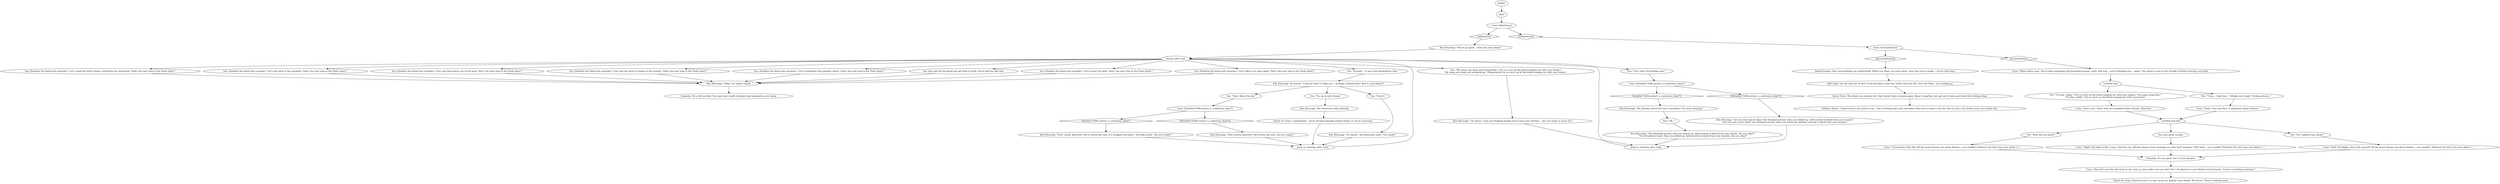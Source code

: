 # SEAFORT INT / AFTERDOLORES TALK
# Load to this from dream seafort dolores dei dialogue end.
# ==================================================
digraph G {
	  0 [label="START"];
	  1 [label="input"];
	  2 [label="You: (Swallow the blood and conclude.) \"Let's comb the entire island, centimetre by centimetre. That's the next step in the *task chain*.\""];
	  3 [label="You: \"Oh...\""];
	  4 [label="You: (Swallow the blood and conclude.) \"Let's get back to the mainland. That's the next step in the *task chain*.\""];
	  5 [label="Half Light: Get the fuck out of here. Fuck this place, fuck this world, fuck this life, fuck this body -- just fucking go."];
	  6 [label="You: \"Yeah. About the job.\""];
	  7 [label="resting_after_hub"];
	  8 [label="You: \"Let's solve the fucking case.\""];
	  9 [label="Cuno: Variable[\"TASK.extract_a_confession_done\"]"];
	  10 [label="Variable[\"TASK.extract_a_confession_done\"]", shape=diamond];
	  11 [label="!(Variable[\"TASK.extract_a_confession_done\"])", shape=diamond];
	  12 [label="You: \"Actually -- it was total annihilation, Kim.\""];
	  13 [label="Savoir Faire: The sheets are stained red. Your blood's been running again. Keep it together. Just get out of here and finish this fucking thing."];
	  14 [label="Cuno: \"Yeah. No biggie, don't shit yourself. All the worst dreams are about bitches -- you wouldn't *believe* the shit Cuno sees about C...\""];
	  15 [label="You: (Swallow the blood and conclude.) \"Let's get that motive out of our perp. That's the next step in the *task chain*.\""];
	  16 [label="You: \"My sleep was deep and invigorating.\" (Try to cover up the blood seeping out with your hands.)\n\"My sleep was deep and invigorating.\" (Desperately try to cover up all the blood seeping out with your hands.) "];
	  17 [label="Kim Kitsuragi: \"Are you sure you're okay? You thrashed around, then you bolted up, half-covered in blood from your wound.\"\n\"Are you sure you're okay? You thrashed around, then you bolted up, halfway covered in blood from your wounds.\""];
	  18 [label="Kim Kitsuragi: \"Don't worry, detective. We've solved the case. It's wrapped and done.\" He looks north. \"Are you ready?\""];
	  19 [label="You: (Swallow the blood and conclude.) \"Let's get our perp to confess to the murder. That's the next step in the *task chain*.\""];
	  20 [label="Kim Kitsuragi: He frowns. \"I did not want to wake you -- perhaps I should have? Was it a job dream?\""];
	  21 [label="You: \"No, an ex-wife dream.\""];
	  22 [label="Cuno: \"Cuno knows that shit. All the worst dreams are about bitches -- you wouldn't *believe* the shit Cuno sees about C...\""];
	  23 [label="You: (Swallow the blood and conclude.) \"Let's investigate that gigantic insect. That's the next step in the *task chain*.\""];
	  24 [label="Cuno: IsKimHere()"];
	  25 [label="IsKimHere()", shape=diamond];
	  26 [label="!(IsKimHere())", shape=diamond];
	  27 [label="Kim Kitsuragi: \"You're up quick... How was your sleep?\""];
	  28 [label="Esprit de Corps: However bad it is, pig, we go on, deputy Cuno thinks. We detect. There's nothing more."];
	  29 [label="Kim Kitsuragi: \"We already solved the case, remember? You were sleeping.\""];
	  30 [label="Kim Kitsuragi: \"Okay,\" he replies simply."];
	  31 [label="Untitled hub (02)"];
	  32 [label="Cuno: IsCunoInParty()"];
	  33 [label="IsCunoInParty()", shape=diamond];
	  34 [label="!(IsCunoInParty())", shape=diamond];
	  35 [label="Untitled hub"];
	  36 [label="Cuno: \"Right. Pig takes it like a man. Good for you. Bitches always tryna' damage you with *psi* weapons. *Psi* style -- you wouldn't *believe* the shit Cuno sees about C...\""];
	  37 [label="You: \"Cuno... I had this...\" (Shake your head) \"Fucking dream...\""];
	  38 [label="You: Just grunt in pain."];
	  39 [label="You: \"So I talked in my sleep?\""];
	  40 [label="You: Just spit out the blood and get back to work. You're bad ass like that."];
	  41 [label="Kim Kitsuragi: \"Of course. I was just thinking maybe you've torn your stitches... Are you ready to move on?\""];
	  42 [label="Cuno: Variable[\"TASK.extract_a_confession_done\"]"];
	  43 [label="Variable[\"TASK.extract_a_confession_done\"]", shape=diamond];
	  44 [label="!(Variable[\"TASK.extract_a_confession_done\"])", shape=diamond];
	  45 [label="Kim Kitsuragi: The lieutenant nods solemnly."];
	  46 [label="Jump to: [resting_after_hub]"];
	  47 [label="Cuno: \"Now let's get this shit back on the road, yo. Just make sure you don't die.\" He glances at your blood-covered hands. \"Cuno's no fucking mortician.\""];
	  48 [label="You: \"Fuck it.\""];
	  49 [label="Cuno: \"Whoa there, man. You've been squealing and thrashing around, crazy. And now -- you're bleeding too... again.\" He stares in awe at the streaks of blood covering your body."];
	  50 [label="You: \"How did you know?\""];
	  51 [label="Cuno: \"Sure, sure. That's why you mumbled about bitches. Real fine.\""];
	  52 [label="You: \"I'm fine, really.\" (Try to cover up the blood seeping out with your hands.) \"I'm super mega fine.\"\n\"I'm fine, really.\" (Try to cover up the blood seeping out with your hand.) "];
	  53 [label="Inland Empire: Your surroundings are undisturbed. While you slept, you were alone. Now that you're awake -- you're still alone."];
	  54 [label="Empathy: He's still worried. You must have really thrashed and squealed in your sleep."];
	  55 [label="Volition: Harry... I know there's not much to say -- but if nothing else, just remember that you've made it this far. And it's just a bit farther now. Let's finish this."];
	  56 [label="Empathy: It's not good, this C in his dreams."];
	  57 [label="You: (Swallow the blood and conclude.) \"Let's arrest the perp. That's the next step in the *task chain*.\""];
	  58 [label="Kim Kitsuragi: \"You thrashed around, then you bolted up, half-covered in blood from your wound. Are you okay?\"\n\"You thrashed around, then you bolted up, half-covered in blood from your wounds. Are you okay?\""];
	  59 [label="You: (Swallow the blood and conclude.) \"Let's talk to our perp again. That's the next step in the *task chain*.\""];
	  61 [label="Kim Kitsuragi: \"Of course,\" the lieutenant nods. \"You ready?\""];
	  62 [label="Jump to: [resting_after_hub]"];
	  63 [label="Kim Kitsuragi: \"Don't worry, detective. We'll solve the case. Are you ready?\""];
	  64 [label="Esprit de Corps: I understand -- we've all been through similar things. It can be overcome."];
	  65 [label="Cuno: \"Yeah, Cuno saw that. A nightmare about bitches.\""];
	  0 -> 1
	  1 -> 24
	  2 -> 30
	  3 -> 58
	  4 -> 30
	  5 -> 13
	  6 -> 9
	  7 -> 2
	  7 -> 4
	  7 -> 8
	  7 -> 40
	  7 -> 12
	  7 -> 15
	  7 -> 16
	  7 -> 19
	  7 -> 23
	  7 -> 57
	  7 -> 59
	  8 -> 42
	  9 -> 10
	  9 -> 11
	  10 -> 18
	  11 -> 63
	  12 -> 20
	  13 -> 55
	  14 -> 56
	  15 -> 30
	  16 -> 41
	  17 -> 62
	  18 -> 46
	  19 -> 30
	  20 -> 48
	  20 -> 21
	  20 -> 6
	  21 -> 45
	  22 -> 56
	  23 -> 30
	  24 -> 25
	  24 -> 26
	  25 -> 27
	  26 -> 32
	  27 -> 7
	  29 -> 3
	  30 -> 54
	  31 -> 50
	  31 -> 38
	  31 -> 39
	  32 -> 33
	  32 -> 34
	  33 -> 49
	  34 -> 53
	  35 -> 52
	  35 -> 37
	  36 -> 56
	  37 -> 65
	  38 -> 36
	  39 -> 14
	  40 -> 30
	  41 -> 62
	  42 -> 43
	  42 -> 44
	  43 -> 29
	  44 -> 17
	  45 -> 64
	  46 -> 7
	  47 -> 28
	  48 -> 61
	  49 -> 35
	  50 -> 22
	  51 -> 31
	  52 -> 51
	  53 -> 5
	  56 -> 47
	  57 -> 30
	  58 -> 62
	  59 -> 30
	  61 -> 46
	  62 -> 7
	  63 -> 46
	  64 -> 46
	  65 -> 31
}

